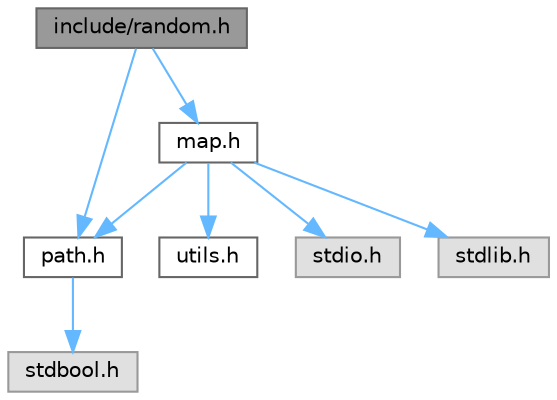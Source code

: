 digraph "include/random.h"
{
 // LATEX_PDF_SIZE
  bgcolor="transparent";
  edge [fontname=Helvetica,fontsize=10,labelfontname=Helvetica,labelfontsize=10];
  node [fontname=Helvetica,fontsize=10,shape=box,height=0.2,width=0.4];
  Node1 [label="include/random.h",height=0.2,width=0.4,color="gray40", fillcolor="grey60", style="filled", fontcolor="black",tooltip=" "];
  Node1 -> Node2 [color="steelblue1",style="solid"];
  Node2 [label="map.h",height=0.2,width=0.4,color="grey40", fillcolor="white", style="filled",URL="$map_8h.html",tooltip="File containing all most of the functions used with the map."];
  Node2 -> Node3 [color="steelblue1",style="solid"];
  Node3 [label="path.h",height=0.2,width=0.4,color="grey40", fillcolor="white", style="filled",URL="$path_8h.html",tooltip=" "];
  Node3 -> Node4 [color="steelblue1",style="solid"];
  Node4 [label="stdbool.h",height=0.2,width=0.4,color="grey60", fillcolor="#E0E0E0", style="filled",tooltip=" "];
  Node2 -> Node5 [color="steelblue1",style="solid"];
  Node5 [label="utils.h",height=0.2,width=0.4,color="grey40", fillcolor="white", style="filled",URL="$utils_8h.html",tooltip="this file contains useful extra structs and enums"];
  Node2 -> Node6 [color="steelblue1",style="solid"];
  Node6 [label="stdio.h",height=0.2,width=0.4,color="grey60", fillcolor="#E0E0E0", style="filled",tooltip=" "];
  Node2 -> Node7 [color="steelblue1",style="solid"];
  Node7 [label="stdlib.h",height=0.2,width=0.4,color="grey60", fillcolor="#E0E0E0", style="filled",tooltip=" "];
  Node1 -> Node3 [color="steelblue1",style="solid"];
}
